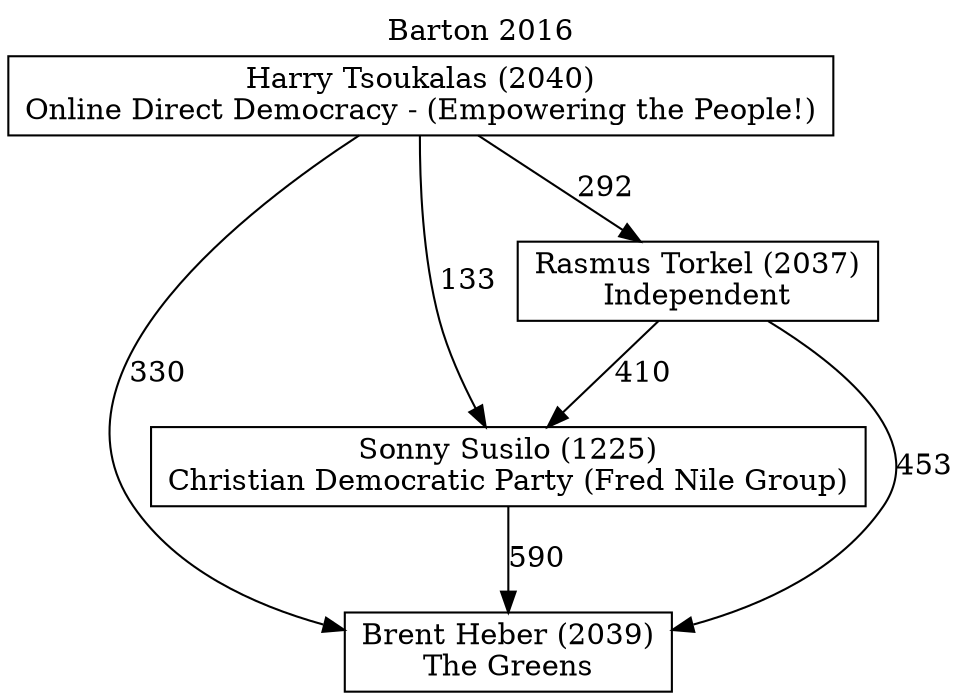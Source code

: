 // House preference flow
digraph "Brent Heber (2039)_Barton_2016" {
	graph [label="Barton 2016" labelloc=t mclimit=10]
	node [shape=box]
	"Sonny Susilo (1225)" [label="Sonny Susilo (1225)
Christian Democratic Party (Fred Nile Group)"]
	"Harry Tsoukalas (2040)" [label="Harry Tsoukalas (2040)
Online Direct Democracy - (Empowering the People!)"]
	"Brent Heber (2039)" [label="Brent Heber (2039)
The Greens"]
	"Rasmus Torkel (2037)" [label="Rasmus Torkel (2037)
Independent"]
	"Rasmus Torkel (2037)" -> "Sonny Susilo (1225)" [label=410]
	"Harry Tsoukalas (2040)" -> "Brent Heber (2039)" [label=330]
	"Harry Tsoukalas (2040)" -> "Rasmus Torkel (2037)" [label=292]
	"Rasmus Torkel (2037)" -> "Brent Heber (2039)" [label=453]
	"Harry Tsoukalas (2040)" -> "Sonny Susilo (1225)" [label=133]
	"Sonny Susilo (1225)" -> "Brent Heber (2039)" [label=590]
}
